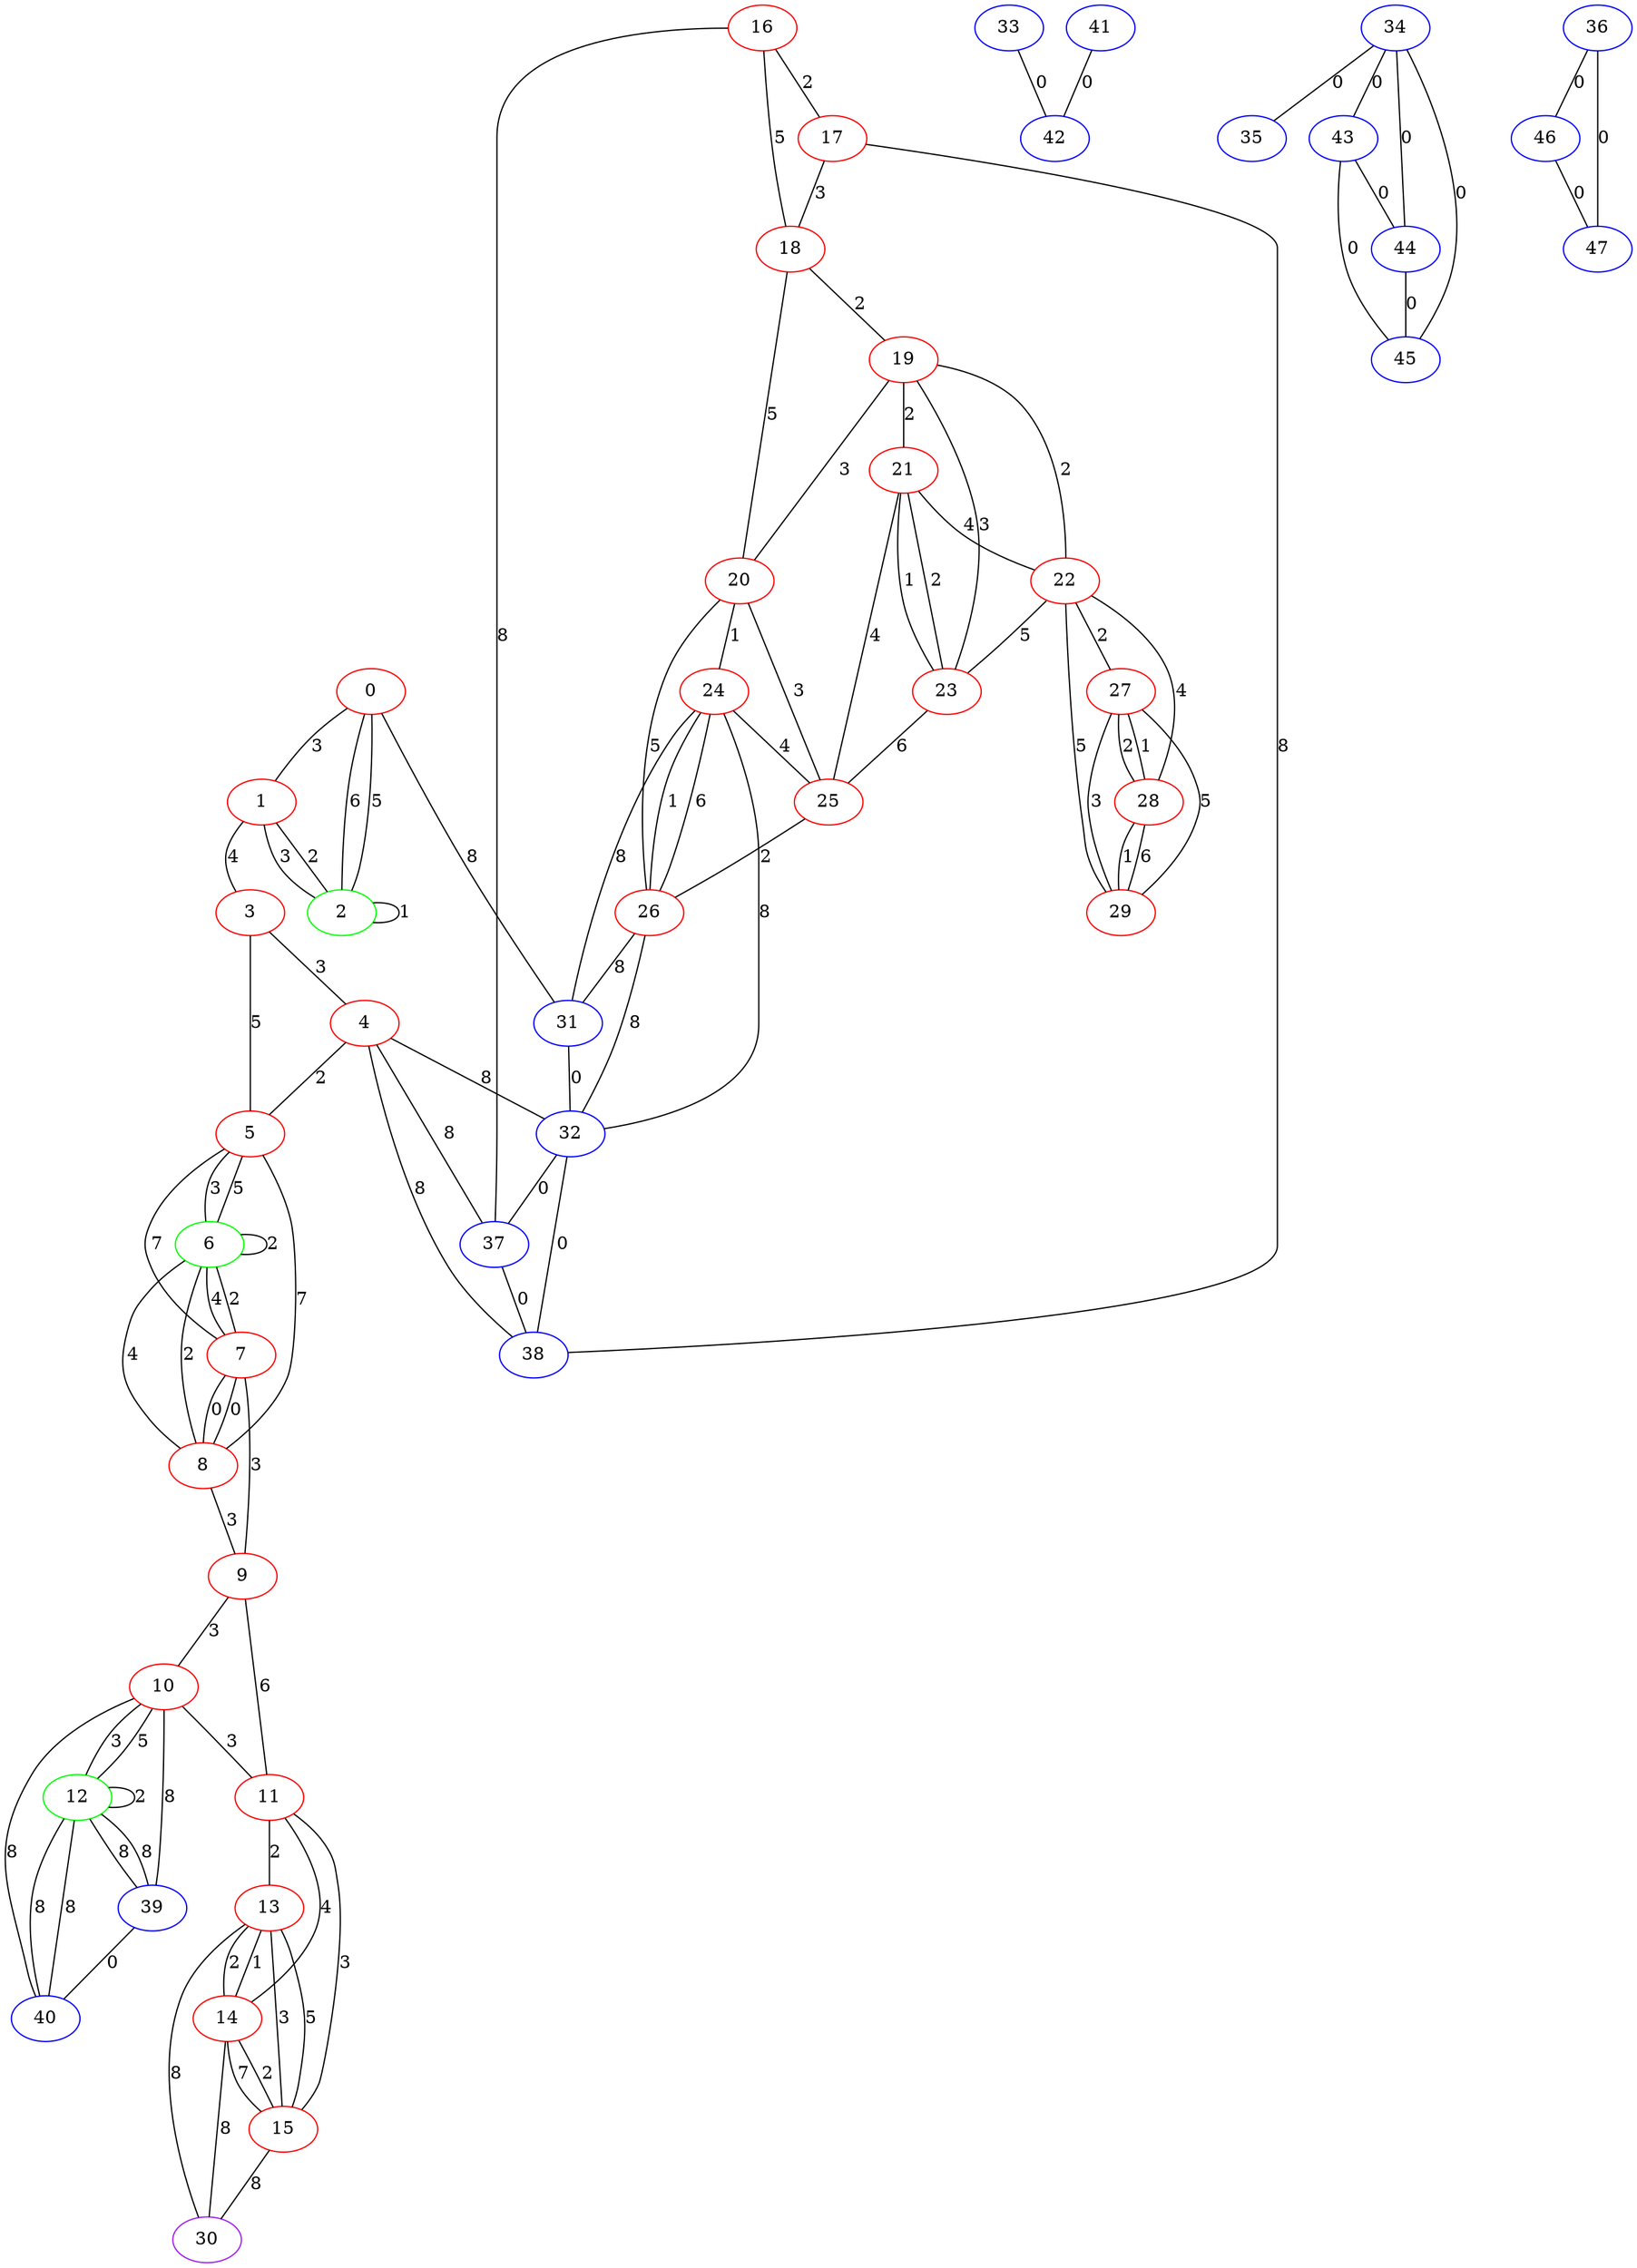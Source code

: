 graph "" {
0 [color=red, weight=1];
1 [color=red, weight=1];
2 [color=green, weight=2];
3 [color=red, weight=1];
4 [color=red, weight=1];
5 [color=red, weight=1];
6 [color=green, weight=2];
7 [color=red, weight=1];
8 [color=red, weight=1];
9 [color=red, weight=1];
10 [color=red, weight=1];
11 [color=red, weight=1];
12 [color=green, weight=2];
13 [color=red, weight=1];
14 [color=red, weight=1];
15 [color=red, weight=1];
16 [color=red, weight=1];
17 [color=red, weight=1];
18 [color=red, weight=1];
19 [color=red, weight=1];
20 [color=red, weight=1];
21 [color=red, weight=1];
22 [color=red, weight=1];
23 [color=red, weight=1];
24 [color=red, weight=1];
25 [color=red, weight=1];
26 [color=red, weight=1];
27 [color=red, weight=1];
28 [color=red, weight=1];
29 [color=red, weight=1];
30 [color=purple, weight=4];
31 [color=blue, weight=3];
32 [color=blue, weight=3];
33 [color=blue, weight=3];
34 [color=blue, weight=3];
35 [color=blue, weight=3];
36 [color=blue, weight=3];
37 [color=blue, weight=3];
38 [color=blue, weight=3];
39 [color=blue, weight=3];
40 [color=blue, weight=3];
41 [color=blue, weight=3];
42 [color=blue, weight=3];
43 [color=blue, weight=3];
44 [color=blue, weight=3];
45 [color=blue, weight=3];
46 [color=blue, weight=3];
47 [color=blue, weight=3];
0 -- 1  [key=0, label=3];
0 -- 2  [key=0, label=5];
0 -- 2  [key=1, label=6];
0 -- 31  [key=0, label=8];
1 -- 2  [key=0, label=2];
1 -- 2  [key=1, label=3];
1 -- 3  [key=0, label=4];
2 -- 2  [key=0, label=1];
3 -- 4  [key=0, label=3];
3 -- 5  [key=0, label=5];
4 -- 32  [key=0, label=8];
4 -- 5  [key=0, label=2];
4 -- 38  [key=0, label=8];
4 -- 37  [key=0, label=8];
5 -- 8  [key=0, label=7];
5 -- 6  [key=0, label=3];
5 -- 6  [key=1, label=5];
5 -- 7  [key=0, label=7];
6 -- 8  [key=0, label=4];
6 -- 8  [key=1, label=2];
6 -- 6  [key=0, label=2];
6 -- 7  [key=0, label=4];
6 -- 7  [key=1, label=2];
7 -- 8  [key=0, label=0];
7 -- 8  [key=1, label=0];
7 -- 9  [key=0, label=3];
8 -- 9  [key=0, label=3];
9 -- 10  [key=0, label=3];
9 -- 11  [key=0, label=6];
10 -- 40  [key=0, label=8];
10 -- 11  [key=0, label=3];
10 -- 12  [key=0, label=3];
10 -- 12  [key=1, label=5];
10 -- 39  [key=0, label=8];
11 -- 13  [key=0, label=2];
11 -- 14  [key=0, label=4];
11 -- 15  [key=0, label=3];
12 -- 40  [key=0, label=8];
12 -- 40  [key=1, label=8];
12 -- 12  [key=0, label=2];
12 -- 39  [key=0, label=8];
12 -- 39  [key=1, label=8];
13 -- 30  [key=0, label=8];
13 -- 14  [key=0, label=1];
13 -- 14  [key=1, label=2];
13 -- 15  [key=0, label=3];
13 -- 15  [key=1, label=5];
14 -- 30  [key=0, label=8];
14 -- 15  [key=0, label=2];
14 -- 15  [key=1, label=7];
15 -- 30  [key=0, label=8];
16 -- 17  [key=0, label=2];
16 -- 18  [key=0, label=5];
16 -- 37  [key=0, label=8];
17 -- 18  [key=0, label=3];
17 -- 38  [key=0, label=8];
18 -- 19  [key=0, label=2];
18 -- 20  [key=0, label=5];
19 -- 20  [key=0, label=3];
19 -- 21  [key=0, label=2];
19 -- 22  [key=0, label=2];
19 -- 23  [key=0, label=3];
20 -- 24  [key=0, label=1];
20 -- 25  [key=0, label=3];
20 -- 26  [key=0, label=5];
21 -- 25  [key=0, label=4];
21 -- 22  [key=0, label=4];
21 -- 23  [key=0, label=2];
21 -- 23  [key=1, label=1];
22 -- 23  [key=0, label=5];
22 -- 27  [key=0, label=2];
22 -- 28  [key=0, label=4];
22 -- 29  [key=0, label=5];
23 -- 25  [key=0, label=6];
24 -- 32  [key=0, label=8];
24 -- 25  [key=0, label=4];
24 -- 26  [key=0, label=6];
24 -- 26  [key=1, label=1];
24 -- 31  [key=0, label=8];
25 -- 26  [key=0, label=2];
26 -- 32  [key=0, label=8];
26 -- 31  [key=0, label=8];
27 -- 28  [key=0, label=2];
27 -- 28  [key=1, label=1];
27 -- 29  [key=0, label=3];
27 -- 29  [key=1, label=5];
28 -- 29  [key=0, label=1];
28 -- 29  [key=1, label=6];
31 -- 32  [key=0, label=0];
32 -- 37  [key=0, label=0];
32 -- 38  [key=0, label=0];
33 -- 42  [key=0, label=0];
34 -- 35  [key=0, label=0];
34 -- 43  [key=0, label=0];
34 -- 44  [key=0, label=0];
34 -- 45  [key=0, label=0];
36 -- 46  [key=0, label=0];
36 -- 47  [key=0, label=0];
37 -- 38  [key=0, label=0];
39 -- 40  [key=0, label=0];
41 -- 42  [key=0, label=0];
43 -- 44  [key=0, label=0];
43 -- 45  [key=0, label=0];
44 -- 45  [key=0, label=0];
46 -- 47  [key=0, label=0];
}

